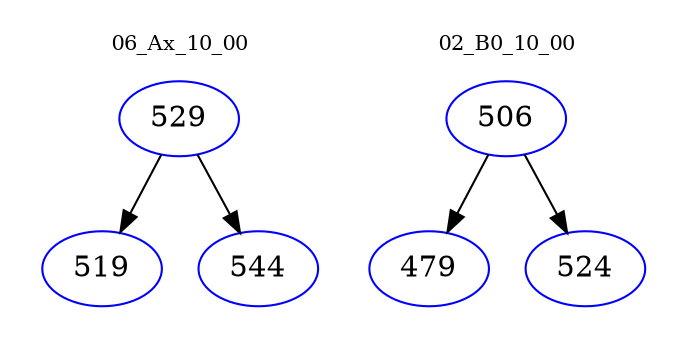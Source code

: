 digraph{
subgraph cluster_0 {
color = white
label = "06_Ax_10_00";
fontsize=10;
T0_529 [label="529", color="blue"]
T0_529 -> T0_519 [color="black"]
T0_519 [label="519", color="blue"]
T0_529 -> T0_544 [color="black"]
T0_544 [label="544", color="blue"]
}
subgraph cluster_1 {
color = white
label = "02_B0_10_00";
fontsize=10;
T1_506 [label="506", color="blue"]
T1_506 -> T1_479 [color="black"]
T1_479 [label="479", color="blue"]
T1_506 -> T1_524 [color="black"]
T1_524 [label="524", color="blue"]
}
}
